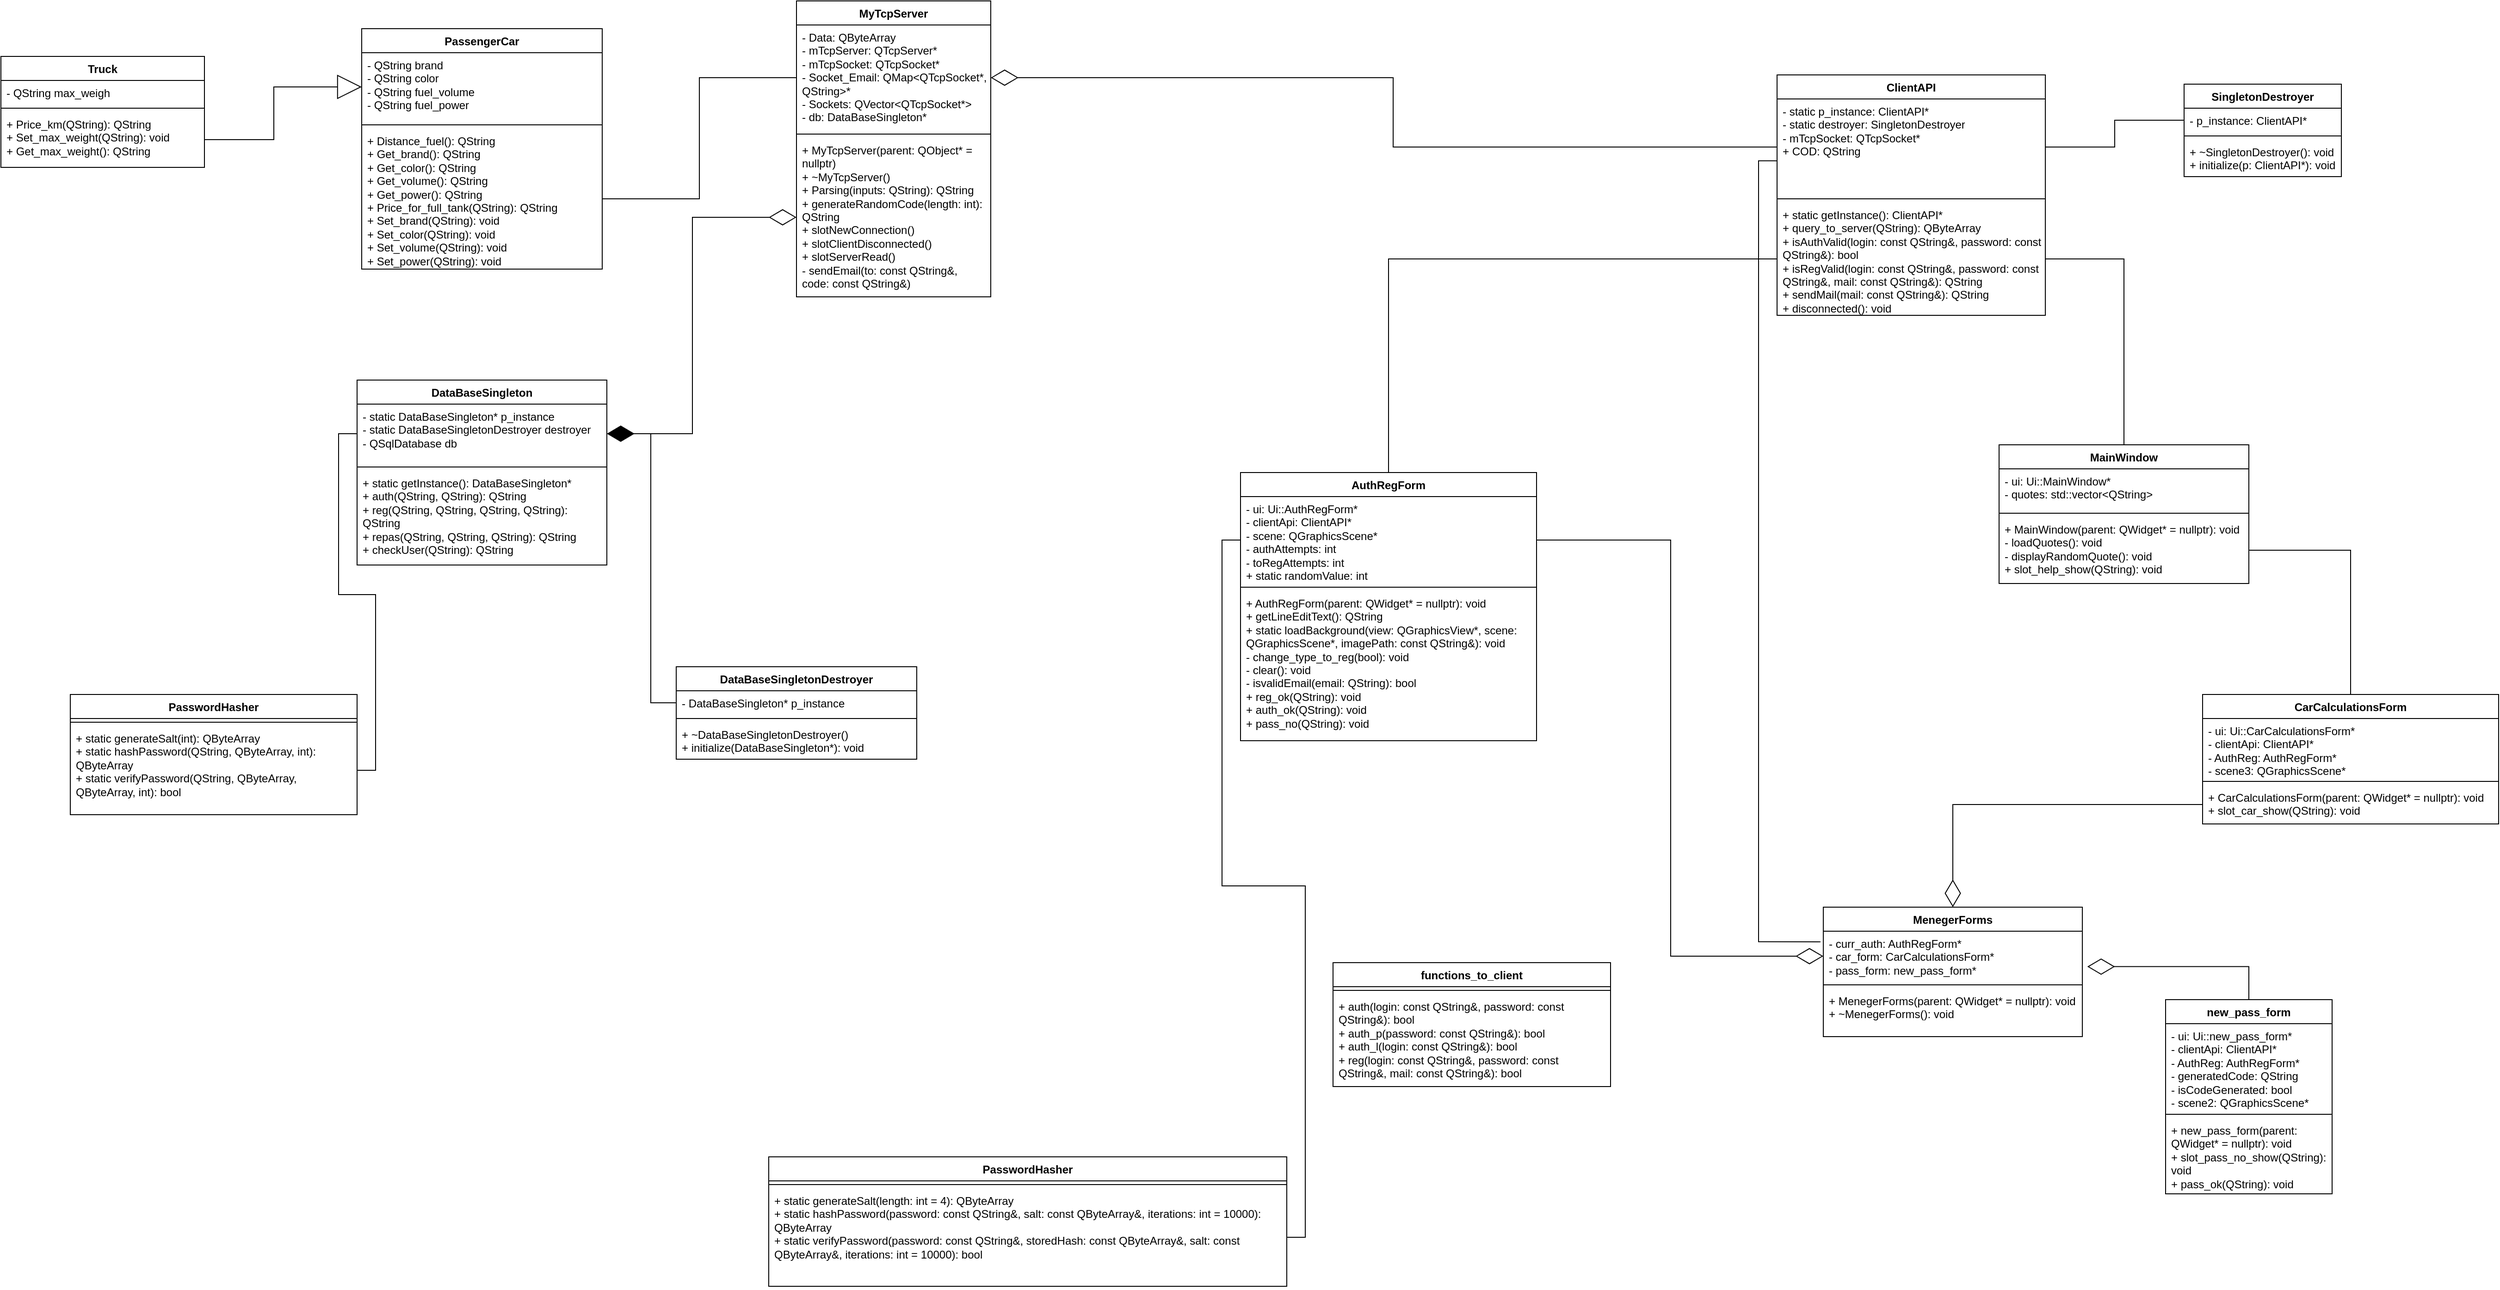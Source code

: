 <mxfile version="26.2.14">
  <diagram name="Страница — 1" id="rvQm59asrEr6rEy3niUR">
    <mxGraphModel dx="5007" dy="1487" grid="1" gridSize="10" guides="1" tooltips="1" connect="1" arrows="1" fold="1" page="1" pageScale="1" pageWidth="827" pageHeight="1169" math="0" shadow="0">
      <root>
        <mxCell id="0" />
        <mxCell id="1" parent="0" />
        <mxCell id="2TDB66tm4EquN85-QFAh-1" value="MyTcpServer" style="swimlane;fontStyle=1;align=center;verticalAlign=top;childLayout=stackLayout;horizontal=1;startSize=26;horizontalStack=0;resizeParent=1;resizeParentMax=0;resizeLast=0;collapsible=1;marginBottom=0;whiteSpace=wrap;html=1;" vertex="1" parent="1">
          <mxGeometry x="-180" y="30" width="210" height="320" as="geometry" />
        </mxCell>
        <mxCell id="2TDB66tm4EquN85-QFAh-2" value="- Data: QByteArray&lt;div&gt;- mTcpServer: QTcpServer*&lt;/div&gt;&lt;div&gt;- mTcpSocket: QTcpSocket*&lt;/div&gt;&lt;div&gt;- Socket_Email: QMap&amp;lt;QTcpSocket*, QString&amp;gt;*&lt;/div&gt;&lt;div&gt;- Sockets: QVector&amp;lt;QTcpSocket*&amp;gt;&lt;/div&gt;&lt;div&gt;- db: DataBaseSingleton*&lt;/div&gt;&lt;div&gt;&lt;br&gt;&lt;/div&gt;" style="text;strokeColor=none;fillColor=none;align=left;verticalAlign=top;spacingLeft=4;spacingRight=4;overflow=hidden;rotatable=0;points=[[0,0.5],[1,0.5]];portConstraint=eastwest;whiteSpace=wrap;html=1;" vertex="1" parent="2TDB66tm4EquN85-QFAh-1">
          <mxGeometry y="26" width="210" height="114" as="geometry" />
        </mxCell>
        <mxCell id="2TDB66tm4EquN85-QFAh-3" value="" style="line;strokeWidth=1;fillColor=none;align=left;verticalAlign=middle;spacingTop=-1;spacingLeft=3;spacingRight=3;rotatable=0;labelPosition=right;points=[];portConstraint=eastwest;strokeColor=inherit;" vertex="1" parent="2TDB66tm4EquN85-QFAh-1">
          <mxGeometry y="140" width="210" height="8" as="geometry" />
        </mxCell>
        <mxCell id="2TDB66tm4EquN85-QFAh-4" value="+ MyTcpServer(parent: QObject* = nullptr)&lt;div&gt;+ ~MyTcpServer()&lt;/div&gt;&lt;div&gt;+ Parsing(inputs: QString): QString&lt;/div&gt;&lt;div&gt;+ generateRandomCode(length: int): QString&lt;/div&gt;&lt;div&gt;+ slotNewConnection()&lt;/div&gt;&lt;div&gt;+ slotClientDisconnected()&lt;/div&gt;&lt;div&gt;+ slotServerRead()&lt;/div&gt;&lt;div&gt;- sendEmail(to: const QString&amp;amp;, code: const QString&amp;amp;)&lt;/div&gt;" style="text;strokeColor=none;fillColor=none;align=left;verticalAlign=top;spacingLeft=4;spacingRight=4;overflow=hidden;rotatable=0;points=[[0,0.5],[1,0.5]];portConstraint=eastwest;whiteSpace=wrap;html=1;" vertex="1" parent="2TDB66tm4EquN85-QFAh-1">
          <mxGeometry y="148" width="210" height="172" as="geometry" />
        </mxCell>
        <mxCell id="2TDB66tm4EquN85-QFAh-85" value="PasswordHasher" style="swimlane;fontStyle=1;align=center;verticalAlign=top;childLayout=stackLayout;horizontal=1;startSize=26;horizontalStack=0;resizeParent=1;resizeParentMax=0;resizeLast=0;collapsible=1;marginBottom=0;whiteSpace=wrap;html=1;" vertex="1" parent="1">
          <mxGeometry x="-210" y="1280" width="560" height="140" as="geometry" />
        </mxCell>
        <mxCell id="2TDB66tm4EquN85-QFAh-87" value="" style="line;strokeWidth=1;fillColor=none;align=left;verticalAlign=middle;spacingTop=-1;spacingLeft=3;spacingRight=3;rotatable=0;labelPosition=right;points=[];portConstraint=eastwest;strokeColor=inherit;" vertex="1" parent="2TDB66tm4EquN85-QFAh-85">
          <mxGeometry y="26" width="560" height="8" as="geometry" />
        </mxCell>
        <mxCell id="2TDB66tm4EquN85-QFAh-88" value="&lt;div&gt;+ static generateSalt(length: int = 4): QByteArray&lt;/div&gt;&lt;div&gt;+ static hashPassword(password: const QString&amp;amp;, salt: const QByteArray&amp;amp;, iterations: int = 10000): QByteArray&lt;/div&gt;&lt;div&gt;+ static verifyPassword(password: const QString&amp;amp;, storedHash: const QByteArray&amp;amp;, salt: const QByteArray&amp;amp;, iterations: int = 10000): bool&lt;/div&gt;&lt;div&gt;&lt;br&gt;&lt;/div&gt;" style="text;strokeColor=none;fillColor=none;align=left;verticalAlign=top;spacingLeft=4;spacingRight=4;overflow=hidden;rotatable=0;points=[[0,0.5],[1,0.5]];portConstraint=eastwest;whiteSpace=wrap;html=1;" vertex="1" parent="2TDB66tm4EquN85-QFAh-85">
          <mxGeometry y="34" width="560" height="106" as="geometry" />
        </mxCell>
        <mxCell id="2TDB66tm4EquN85-QFAh-145" style="edgeStyle=orthogonalEdgeStyle;rounded=0;orthogonalLoop=1;jettySize=auto;html=1;exitX=0.5;exitY=0;exitDx=0;exitDy=0;endArrow=none;startFill=0;" edge="1" parent="1" source="2TDB66tm4EquN85-QFAh-93" target="2TDB66tm4EquN85-QFAh-100">
          <mxGeometry relative="1" as="geometry">
            <mxPoint x="1010" y="380.0" as="targetPoint" />
          </mxGeometry>
        </mxCell>
        <mxCell id="2TDB66tm4EquN85-QFAh-93" value="AuthRegForm" style="swimlane;fontStyle=1;align=center;verticalAlign=top;childLayout=stackLayout;horizontal=1;startSize=26;horizontalStack=0;resizeParent=1;resizeParentMax=0;resizeLast=0;collapsible=1;marginBottom=0;whiteSpace=wrap;html=1;" vertex="1" parent="1">
          <mxGeometry x="300" y="540" width="320" height="290" as="geometry" />
        </mxCell>
        <mxCell id="2TDB66tm4EquN85-QFAh-94" value="&lt;div&gt;- ui: Ui::AuthRegForm*&lt;/div&gt;&lt;div&gt;- clientApi: ClientAPI*&lt;/div&gt;&lt;div&gt;- scene: QGraphicsScene*&lt;/div&gt;&lt;div&gt;- authAttempts: int&lt;/div&gt;&lt;div&gt;- toRegAttempts: int&lt;/div&gt;&lt;div&gt;+ static randomValue: int&lt;/div&gt;" style="text;strokeColor=none;fillColor=none;align=left;verticalAlign=top;spacingLeft=4;spacingRight=4;overflow=hidden;rotatable=0;points=[[0,0.5],[1,0.5]];portConstraint=eastwest;whiteSpace=wrap;html=1;" vertex="1" parent="2TDB66tm4EquN85-QFAh-93">
          <mxGeometry y="26" width="320" height="94" as="geometry" />
        </mxCell>
        <mxCell id="2TDB66tm4EquN85-QFAh-95" value="" style="line;strokeWidth=1;fillColor=none;align=left;verticalAlign=middle;spacingTop=-1;spacingLeft=3;spacingRight=3;rotatable=0;labelPosition=right;points=[];portConstraint=eastwest;strokeColor=inherit;" vertex="1" parent="2TDB66tm4EquN85-QFAh-93">
          <mxGeometry y="120" width="320" height="8" as="geometry" />
        </mxCell>
        <mxCell id="2TDB66tm4EquN85-QFAh-96" value="&lt;div&gt;+ AuthRegForm(parent: QWidget* = nullptr): void&lt;/div&gt;&lt;div&gt;+ getLineEditText(): QString&lt;/div&gt;&lt;div&gt;+ static loadBackground(view: QGraphicsView*, scene: QGraphicsScene*, imagePath: const QString&amp;amp;): void&lt;/div&gt;&lt;div&gt;- change_type_to_reg(bool): void&lt;/div&gt;&lt;div&gt;- clear(): void&lt;/div&gt;&lt;div&gt;- isvalidEmail(email: QString): bool&lt;/div&gt;&lt;div&gt;+ reg_ok(QString): void&lt;/div&gt;&lt;div&gt;+ auth_ok(QString): void&lt;/div&gt;&lt;div&gt;+ pass_no(QString): void&lt;/div&gt;" style="text;strokeColor=none;fillColor=none;align=left;verticalAlign=top;spacingLeft=4;spacingRight=4;overflow=hidden;rotatable=0;points=[[0,0.5],[1,0.5]];portConstraint=eastwest;whiteSpace=wrap;html=1;" vertex="1" parent="2TDB66tm4EquN85-QFAh-93">
          <mxGeometry y="128" width="320" height="162" as="geometry" />
        </mxCell>
        <mxCell id="2TDB66tm4EquN85-QFAh-97" value="ClientAPI" style="swimlane;fontStyle=1;align=center;verticalAlign=top;childLayout=stackLayout;horizontal=1;startSize=26;horizontalStack=0;resizeParent=1;resizeParentMax=0;resizeLast=0;collapsible=1;marginBottom=0;whiteSpace=wrap;html=1;" vertex="1" parent="1">
          <mxGeometry x="880" y="110" width="290" height="260" as="geometry" />
        </mxCell>
        <mxCell id="2TDB66tm4EquN85-QFAh-98" value="&lt;div&gt;- static p_instance: ClientAPI*&lt;/div&gt;&lt;div&gt;- static destroyer: SingletonDestroyer&lt;/div&gt;&lt;div&gt;- mTcpSocket: QTcpSocket*&lt;/div&gt;&lt;div&gt;+ COD: QString&lt;/div&gt;" style="text;strokeColor=none;fillColor=none;align=left;verticalAlign=top;spacingLeft=4;spacingRight=4;overflow=hidden;rotatable=0;points=[[0,0.5],[1,0.5]];portConstraint=eastwest;whiteSpace=wrap;html=1;" vertex="1" parent="2TDB66tm4EquN85-QFAh-97">
          <mxGeometry y="26" width="290" height="104" as="geometry" />
        </mxCell>
        <mxCell id="2TDB66tm4EquN85-QFAh-99" value="" style="line;strokeWidth=1;fillColor=none;align=left;verticalAlign=middle;spacingTop=-1;spacingLeft=3;spacingRight=3;rotatable=0;labelPosition=right;points=[];portConstraint=eastwest;strokeColor=inherit;" vertex="1" parent="2TDB66tm4EquN85-QFAh-97">
          <mxGeometry y="130" width="290" height="8" as="geometry" />
        </mxCell>
        <mxCell id="2TDB66tm4EquN85-QFAh-100" value="&lt;div&gt;+ static getInstance(): ClientAPI*&lt;/div&gt;&lt;div&gt;+ query_to_server(QString): QByteArray&lt;/div&gt;&lt;div&gt;+ isAuthValid(login: const QString&amp;amp;, password: const QString&amp;amp;): bool&lt;/div&gt;&lt;div&gt;+ isRegValid(login: const QString&amp;amp;, password: const QString&amp;amp;, mail: const QString&amp;amp;): QString&lt;/div&gt;&lt;div&gt;+ sendMail(mail: const QString&amp;amp;): QString&lt;/div&gt;&lt;div&gt;+ disconnected(): void&lt;/div&gt;" style="text;strokeColor=none;fillColor=none;align=left;verticalAlign=top;spacingLeft=4;spacingRight=4;overflow=hidden;rotatable=0;points=[[0,0.5],[1,0.5]];portConstraint=eastwest;whiteSpace=wrap;html=1;" vertex="1" parent="2TDB66tm4EquN85-QFAh-97">
          <mxGeometry y="138" width="290" height="122" as="geometry" />
        </mxCell>
        <mxCell id="2TDB66tm4EquN85-QFAh-102" value="SingletonDestroyer" style="swimlane;fontStyle=1;align=center;verticalAlign=top;childLayout=stackLayout;horizontal=1;startSize=26;horizontalStack=0;resizeParent=1;resizeParentMax=0;resizeLast=0;collapsible=1;marginBottom=0;whiteSpace=wrap;html=1;" vertex="1" parent="1">
          <mxGeometry x="1320" y="120" width="170" height="100" as="geometry" />
        </mxCell>
        <mxCell id="2TDB66tm4EquN85-QFAh-103" value="- p_instance: ClientAPI*" style="text;strokeColor=none;fillColor=none;align=left;verticalAlign=top;spacingLeft=4;spacingRight=4;overflow=hidden;rotatable=0;points=[[0,0.5],[1,0.5]];portConstraint=eastwest;whiteSpace=wrap;html=1;" vertex="1" parent="2TDB66tm4EquN85-QFAh-102">
          <mxGeometry y="26" width="170" height="26" as="geometry" />
        </mxCell>
        <mxCell id="2TDB66tm4EquN85-QFAh-104" value="" style="line;strokeWidth=1;fillColor=none;align=left;verticalAlign=middle;spacingTop=-1;spacingLeft=3;spacingRight=3;rotatable=0;labelPosition=right;points=[];portConstraint=eastwest;strokeColor=inherit;" vertex="1" parent="2TDB66tm4EquN85-QFAh-102">
          <mxGeometry y="52" width="170" height="8" as="geometry" />
        </mxCell>
        <mxCell id="2TDB66tm4EquN85-QFAh-105" value="&lt;div&gt;+ ~SingletonDestroyer(): void&lt;/div&gt;&lt;div&gt;+ initialize(p: ClientAPI*): void&lt;/div&gt;" style="text;strokeColor=none;fillColor=none;align=left;verticalAlign=top;spacingLeft=4;spacingRight=4;overflow=hidden;rotatable=0;points=[[0,0.5],[1,0.5]];portConstraint=eastwest;whiteSpace=wrap;html=1;" vertex="1" parent="2TDB66tm4EquN85-QFAh-102">
          <mxGeometry y="60" width="170" height="40" as="geometry" />
        </mxCell>
        <mxCell id="2TDB66tm4EquN85-QFAh-107" value="new_pass_form" style="swimlane;fontStyle=1;align=center;verticalAlign=top;childLayout=stackLayout;horizontal=1;startSize=26;horizontalStack=0;resizeParent=1;resizeParentMax=0;resizeLast=0;collapsible=1;marginBottom=0;whiteSpace=wrap;html=1;" vertex="1" parent="1">
          <mxGeometry x="1300" y="1110" width="180" height="210" as="geometry" />
        </mxCell>
        <mxCell id="2TDB66tm4EquN85-QFAh-108" value="&lt;div&gt;- ui: Ui::new_pass_form*&lt;/div&gt;&lt;div&gt;- clientApi: ClientAPI*&lt;/div&gt;&lt;div&gt;- AuthReg: AuthRegForm*&lt;/div&gt;&lt;div&gt;- generatedCode: QString&lt;/div&gt;&lt;div&gt;- isCodeGenerated: bool&lt;/div&gt;&lt;div&gt;- scene2: QGraphicsScene*&lt;/div&gt;&lt;div&gt;&lt;br&gt;&lt;/div&gt;" style="text;strokeColor=none;fillColor=none;align=left;verticalAlign=top;spacingLeft=4;spacingRight=4;overflow=hidden;rotatable=0;points=[[0,0.5],[1,0.5]];portConstraint=eastwest;whiteSpace=wrap;html=1;" vertex="1" parent="2TDB66tm4EquN85-QFAh-107">
          <mxGeometry y="26" width="180" height="94" as="geometry" />
        </mxCell>
        <mxCell id="2TDB66tm4EquN85-QFAh-109" value="" style="line;strokeWidth=1;fillColor=none;align=left;verticalAlign=middle;spacingTop=-1;spacingLeft=3;spacingRight=3;rotatable=0;labelPosition=right;points=[];portConstraint=eastwest;strokeColor=inherit;" vertex="1" parent="2TDB66tm4EquN85-QFAh-107">
          <mxGeometry y="120" width="180" height="8" as="geometry" />
        </mxCell>
        <mxCell id="2TDB66tm4EquN85-QFAh-110" value="&lt;div&gt;+ new_pass_form(parent: QWidget* = nullptr): void&lt;/div&gt;&lt;div&gt;+ slot_pass_no_show(QString): void&lt;/div&gt;&lt;div&gt;+ pass_ok(QString): void&lt;/div&gt;" style="text;strokeColor=none;fillColor=none;align=left;verticalAlign=top;spacingLeft=4;spacingRight=4;overflow=hidden;rotatable=0;points=[[0,0.5],[1,0.5]];portConstraint=eastwest;whiteSpace=wrap;html=1;" vertex="1" parent="2TDB66tm4EquN85-QFAh-107">
          <mxGeometry y="128" width="180" height="82" as="geometry" />
        </mxCell>
        <mxCell id="2TDB66tm4EquN85-QFAh-150" style="edgeStyle=orthogonalEdgeStyle;rounded=0;orthogonalLoop=1;jettySize=auto;html=1;exitX=0.5;exitY=0;exitDx=0;exitDy=0;entryX=0;entryY=0.5;entryDx=0;entryDy=0;endArrow=none;startFill=0;endFill=0;startArrow=diamondThin;endSize=27;startSize=27;" edge="1" parent="1" source="2TDB66tm4EquN85-QFAh-111" target="2TDB66tm4EquN85-QFAh-119">
          <mxGeometry relative="1" as="geometry" />
        </mxCell>
        <mxCell id="2TDB66tm4EquN85-QFAh-111" value="MenegerForms" style="swimlane;fontStyle=1;align=center;verticalAlign=top;childLayout=stackLayout;horizontal=1;startSize=26;horizontalStack=0;resizeParent=1;resizeParentMax=0;resizeLast=0;collapsible=1;marginBottom=0;whiteSpace=wrap;html=1;" vertex="1" parent="1">
          <mxGeometry x="930" y="1010" width="280" height="140" as="geometry" />
        </mxCell>
        <mxCell id="2TDB66tm4EquN85-QFAh-112" value="&lt;div&gt;- curr_auth: AuthRegForm*&lt;/div&gt;&lt;div&gt;- car_form: CarCalculationsForm*&lt;/div&gt;&lt;div&gt;- pass_form: new_pass_form*&lt;/div&gt;&lt;div&gt;&lt;br&gt;&lt;/div&gt;" style="text;strokeColor=none;fillColor=none;align=left;verticalAlign=top;spacingLeft=4;spacingRight=4;overflow=hidden;rotatable=0;points=[[0,0.5],[1,0.5]];portConstraint=eastwest;whiteSpace=wrap;html=1;" vertex="1" parent="2TDB66tm4EquN85-QFAh-111">
          <mxGeometry y="26" width="280" height="54" as="geometry" />
        </mxCell>
        <mxCell id="2TDB66tm4EquN85-QFAh-113" value="" style="line;strokeWidth=1;fillColor=none;align=left;verticalAlign=middle;spacingTop=-1;spacingLeft=3;spacingRight=3;rotatable=0;labelPosition=right;points=[];portConstraint=eastwest;strokeColor=inherit;" vertex="1" parent="2TDB66tm4EquN85-QFAh-111">
          <mxGeometry y="80" width="280" height="8" as="geometry" />
        </mxCell>
        <mxCell id="2TDB66tm4EquN85-QFAh-114" value="&lt;div&gt;+ MenegerForms(parent: QWidget* = nullptr): void&lt;/div&gt;&lt;div&gt;+ ~MenegerForms(): void&lt;/div&gt;" style="text;strokeColor=none;fillColor=none;align=left;verticalAlign=top;spacingLeft=4;spacingRight=4;overflow=hidden;rotatable=0;points=[[0,0.5],[1,0.5]];portConstraint=eastwest;whiteSpace=wrap;html=1;" vertex="1" parent="2TDB66tm4EquN85-QFAh-111">
          <mxGeometry y="88" width="280" height="52" as="geometry" />
        </mxCell>
        <mxCell id="2TDB66tm4EquN85-QFAh-148" style="edgeStyle=orthogonalEdgeStyle;rounded=0;orthogonalLoop=1;jettySize=auto;html=1;exitX=0.5;exitY=0;exitDx=0;exitDy=0;entryX=1;entryY=0.5;entryDx=0;entryDy=0;endArrow=none;startFill=0;" edge="1" parent="1" source="2TDB66tm4EquN85-QFAh-116" target="2TDB66tm4EquN85-QFAh-123">
          <mxGeometry relative="1" as="geometry" />
        </mxCell>
        <mxCell id="2TDB66tm4EquN85-QFAh-116" value="CarCalculationsForm" style="swimlane;fontStyle=1;align=center;verticalAlign=top;childLayout=stackLayout;horizontal=1;startSize=26;horizontalStack=0;resizeParent=1;resizeParentMax=0;resizeLast=0;collapsible=1;marginBottom=0;whiteSpace=wrap;html=1;" vertex="1" parent="1">
          <mxGeometry x="1340" y="780" width="320" height="140" as="geometry" />
        </mxCell>
        <mxCell id="2TDB66tm4EquN85-QFAh-117" value="&lt;div&gt;- ui: Ui::CarCalculationsForm*&lt;/div&gt;&lt;div&gt;- clientApi: ClientAPI*&lt;/div&gt;&lt;div&gt;- AuthReg: AuthRegForm*&lt;/div&gt;&lt;div&gt;- scene3: QGraphicsScene*&lt;/div&gt;" style="text;strokeColor=none;fillColor=none;align=left;verticalAlign=top;spacingLeft=4;spacingRight=4;overflow=hidden;rotatable=0;points=[[0,0.5],[1,0.5]];portConstraint=eastwest;whiteSpace=wrap;html=1;" vertex="1" parent="2TDB66tm4EquN85-QFAh-116">
          <mxGeometry y="26" width="320" height="64" as="geometry" />
        </mxCell>
        <mxCell id="2TDB66tm4EquN85-QFAh-118" value="" style="line;strokeWidth=1;fillColor=none;align=left;verticalAlign=middle;spacingTop=-1;spacingLeft=3;spacingRight=3;rotatable=0;labelPosition=right;points=[];portConstraint=eastwest;strokeColor=inherit;" vertex="1" parent="2TDB66tm4EquN85-QFAh-116">
          <mxGeometry y="90" width="320" height="8" as="geometry" />
        </mxCell>
        <mxCell id="2TDB66tm4EquN85-QFAh-119" value="&lt;div&gt;+ CarCalculationsForm(parent: QWidget* = nullptr): void&lt;/div&gt;&lt;div&gt;+ slot_car_show(QString): void&lt;/div&gt;" style="text;strokeColor=none;fillColor=none;align=left;verticalAlign=top;spacingLeft=4;spacingRight=4;overflow=hidden;rotatable=0;points=[[0,0.5],[1,0.5]];portConstraint=eastwest;whiteSpace=wrap;html=1;" vertex="1" parent="2TDB66tm4EquN85-QFAh-116">
          <mxGeometry y="98" width="320" height="42" as="geometry" />
        </mxCell>
        <mxCell id="2TDB66tm4EquN85-QFAh-147" style="edgeStyle=orthogonalEdgeStyle;rounded=0;orthogonalLoop=1;jettySize=auto;html=1;exitX=0.5;exitY=0;exitDx=0;exitDy=0;entryX=1;entryY=0.5;entryDx=0;entryDy=0;endArrow=none;startFill=0;" edge="1" parent="1" source="2TDB66tm4EquN85-QFAh-120" target="2TDB66tm4EquN85-QFAh-100">
          <mxGeometry relative="1" as="geometry" />
        </mxCell>
        <mxCell id="2TDB66tm4EquN85-QFAh-120" value="MainWindow" style="swimlane;fontStyle=1;align=center;verticalAlign=top;childLayout=stackLayout;horizontal=1;startSize=26;horizontalStack=0;resizeParent=1;resizeParentMax=0;resizeLast=0;collapsible=1;marginBottom=0;whiteSpace=wrap;html=1;" vertex="1" parent="1">
          <mxGeometry x="1120" y="510" width="270" height="150" as="geometry" />
        </mxCell>
        <mxCell id="2TDB66tm4EquN85-QFAh-121" value="&lt;div&gt;- ui: Ui::MainWindow*&lt;/div&gt;&lt;div&gt;- quotes: std::vector&amp;lt;QString&amp;gt;&lt;/div&gt;" style="text;strokeColor=none;fillColor=none;align=left;verticalAlign=top;spacingLeft=4;spacingRight=4;overflow=hidden;rotatable=0;points=[[0,0.5],[1,0.5]];portConstraint=eastwest;whiteSpace=wrap;html=1;" vertex="1" parent="2TDB66tm4EquN85-QFAh-120">
          <mxGeometry y="26" width="270" height="44" as="geometry" />
        </mxCell>
        <mxCell id="2TDB66tm4EquN85-QFAh-122" value="" style="line;strokeWidth=1;fillColor=none;align=left;verticalAlign=middle;spacingTop=-1;spacingLeft=3;spacingRight=3;rotatable=0;labelPosition=right;points=[];portConstraint=eastwest;strokeColor=inherit;" vertex="1" parent="2TDB66tm4EquN85-QFAh-120">
          <mxGeometry y="70" width="270" height="8" as="geometry" />
        </mxCell>
        <mxCell id="2TDB66tm4EquN85-QFAh-123" value="&lt;div&gt;+ MainWindow(parent: QWidget* = nullptr): void&lt;/div&gt;&lt;div&gt;- loadQuotes(): void&lt;/div&gt;&lt;div&gt;- displayRandomQuote(): void&lt;/div&gt;&lt;div&gt;+ slot_help_show(QString): void&lt;/div&gt;" style="text;strokeColor=none;fillColor=none;align=left;verticalAlign=top;spacingLeft=4;spacingRight=4;overflow=hidden;rotatable=0;points=[[0,0.5],[1,0.5]];portConstraint=eastwest;whiteSpace=wrap;html=1;" vertex="1" parent="2TDB66tm4EquN85-QFAh-120">
          <mxGeometry y="78" width="270" height="72" as="geometry" />
        </mxCell>
        <mxCell id="2TDB66tm4EquN85-QFAh-124" value="functions_to_client" style="swimlane;fontStyle=1;align=center;verticalAlign=top;childLayout=stackLayout;horizontal=1;startSize=26;horizontalStack=0;resizeParent=1;resizeParentMax=0;resizeLast=0;collapsible=1;marginBottom=0;whiteSpace=wrap;html=1;" vertex="1" parent="1">
          <mxGeometry x="400" y="1070" width="300" height="134" as="geometry" />
        </mxCell>
        <mxCell id="2TDB66tm4EquN85-QFAh-126" value="" style="line;strokeWidth=1;fillColor=none;align=left;verticalAlign=middle;spacingTop=-1;spacingLeft=3;spacingRight=3;rotatable=0;labelPosition=right;points=[];portConstraint=eastwest;strokeColor=inherit;" vertex="1" parent="2TDB66tm4EquN85-QFAh-124">
          <mxGeometry y="26" width="300" height="8" as="geometry" />
        </mxCell>
        <mxCell id="2TDB66tm4EquN85-QFAh-127" value="&lt;div&gt;+ auth(login: const QString&amp;amp;, password: const QString&amp;amp;): bool&lt;/div&gt;&lt;div&gt;+ auth_p(password: const QString&amp;amp;): bool&lt;/div&gt;&lt;div&gt;+ auth_l(login: const QString&amp;amp;): bool&lt;/div&gt;&lt;div&gt;+ reg(login: const QString&amp;amp;, password: const QString&amp;amp;, mail: const QString&amp;amp;): bool&lt;/div&gt;" style="text;strokeColor=none;fillColor=none;align=left;verticalAlign=top;spacingLeft=4;spacingRight=4;overflow=hidden;rotatable=0;points=[[0,0.5],[1,0.5]];portConstraint=eastwest;whiteSpace=wrap;html=1;" vertex="1" parent="2TDB66tm4EquN85-QFAh-124">
          <mxGeometry y="34" width="300" height="100" as="geometry" />
        </mxCell>
        <mxCell id="2TDB66tm4EquN85-QFAh-151" style="edgeStyle=orthogonalEdgeStyle;rounded=0;orthogonalLoop=1;jettySize=auto;html=1;exitX=0.5;exitY=0;exitDx=0;exitDy=0;entryX=1.019;entryY=0.709;entryDx=0;entryDy=0;entryPerimeter=0;endArrow=diamondThin;startFill=0;startArrow=none;endFill=0;endSize=27;" edge="1" parent="1" source="2TDB66tm4EquN85-QFAh-107" target="2TDB66tm4EquN85-QFAh-112">
          <mxGeometry relative="1" as="geometry" />
        </mxCell>
        <mxCell id="2TDB66tm4EquN85-QFAh-157" style="edgeStyle=orthogonalEdgeStyle;rounded=0;orthogonalLoop=1;jettySize=auto;html=1;exitX=0;exitY=0.5;exitDx=0;exitDy=0;entryX=1;entryY=0.5;entryDx=0;entryDy=0;endArrow=none;endFill=0;endSize=21;startFill=0;startArrow=diamondThin;startSize=27;" edge="1" parent="1" source="2TDB66tm4EquN85-QFAh-112" target="2TDB66tm4EquN85-QFAh-94">
          <mxGeometry relative="1" as="geometry" />
        </mxCell>
        <mxCell id="2TDB66tm4EquN85-QFAh-158" style="edgeStyle=orthogonalEdgeStyle;rounded=0;orthogonalLoop=1;jettySize=auto;html=1;exitX=-0.011;exitY=0.212;exitDx=0;exitDy=0;entryX=0;entryY=0.643;entryDx=0;entryDy=0;endArrow=none;startFill=0;endSize=27;entryPerimeter=0;exitPerimeter=0;" edge="1" parent="1" source="2TDB66tm4EquN85-QFAh-112" target="2TDB66tm4EquN85-QFAh-98">
          <mxGeometry relative="1" as="geometry">
            <mxPoint x="910" y="1055" as="sourcePoint" />
            <mxPoint x="860" y="180" as="targetPoint" />
          </mxGeometry>
        </mxCell>
        <mxCell id="2TDB66tm4EquN85-QFAh-159" style="edgeStyle=orthogonalEdgeStyle;rounded=0;orthogonalLoop=1;jettySize=auto;html=1;exitX=1;exitY=0.5;exitDx=0;exitDy=0;entryX=0;entryY=0.5;entryDx=0;entryDy=0;endArrow=none;startFill=0;" edge="1" parent="1" source="2TDB66tm4EquN85-QFAh-88" target="2TDB66tm4EquN85-QFAh-94">
          <mxGeometry relative="1" as="geometry" />
        </mxCell>
        <mxCell id="2TDB66tm4EquN85-QFAh-161" style="edgeStyle=orthogonalEdgeStyle;rounded=0;orthogonalLoop=1;jettySize=auto;html=1;exitX=0;exitY=0.5;exitDx=0;exitDy=0;entryX=1;entryY=0.5;entryDx=0;entryDy=0;endArrow=diamondThin;endFill=0;strokeWidth=1;startSize=15;endSize=27;" edge="1" parent="1" source="2TDB66tm4EquN85-QFAh-98" target="2TDB66tm4EquN85-QFAh-2">
          <mxGeometry relative="1" as="geometry" />
        </mxCell>
        <mxCell id="2TDB66tm4EquN85-QFAh-162" style="edgeStyle=orthogonalEdgeStyle;rounded=0;orthogonalLoop=1;jettySize=auto;html=1;exitX=0;exitY=0.5;exitDx=0;exitDy=0;entryX=1;entryY=0.5;entryDx=0;entryDy=0;endArrow=none;startFill=0;" edge="1" parent="1" source="2TDB66tm4EquN85-QFAh-103" target="2TDB66tm4EquN85-QFAh-98">
          <mxGeometry relative="1" as="geometry" />
        </mxCell>
        <mxCell id="2TDB66tm4EquN85-QFAh-163" value="DataBaseSingleton" style="swimlane;fontStyle=1;align=center;verticalAlign=top;childLayout=stackLayout;horizontal=1;startSize=26;horizontalStack=0;resizeParent=1;resizeParentMax=0;resizeLast=0;collapsible=1;marginBottom=0;whiteSpace=wrap;html=1;" vertex="1" parent="1">
          <mxGeometry x="-655" y="440" width="270" height="200" as="geometry" />
        </mxCell>
        <mxCell id="2TDB66tm4EquN85-QFAh-164" value="- static DataBaseSingleton* p_instance&amp;nbsp;&lt;div&gt;- static DataBaseSingletonDestroyer destroyer&amp;nbsp;&lt;/div&gt;&lt;div&gt;- QSqlDatabase db&lt;/div&gt;" style="text;strokeColor=none;fillColor=none;align=left;verticalAlign=top;spacingLeft=4;spacingRight=4;overflow=hidden;rotatable=0;points=[[0,0.5],[1,0.5]];portConstraint=eastwest;whiteSpace=wrap;html=1;" vertex="1" parent="2TDB66tm4EquN85-QFAh-163">
          <mxGeometry y="26" width="270" height="64" as="geometry" />
        </mxCell>
        <mxCell id="2TDB66tm4EquN85-QFAh-165" value="" style="line;strokeWidth=1;fillColor=none;align=left;verticalAlign=middle;spacingTop=-1;spacingLeft=3;spacingRight=3;rotatable=0;labelPosition=right;points=[];portConstraint=eastwest;strokeColor=inherit;" vertex="1" parent="2TDB66tm4EquN85-QFAh-163">
          <mxGeometry y="90" width="270" height="8" as="geometry" />
        </mxCell>
        <mxCell id="2TDB66tm4EquN85-QFAh-166" value="&lt;div&gt;+ static getInstance(): DataBaseSingleton*&lt;/div&gt;&lt;div&gt;+ auth(QString, QString): QString&lt;/div&gt;&lt;div&gt;+ reg(QString, QString, QString, QString): QString&lt;/div&gt;&lt;div&gt;+ repas(QString, QString, QString): QString&lt;/div&gt;&lt;div&gt;+ checkUser(QString): QString&lt;/div&gt;" style="text;strokeColor=none;fillColor=none;align=left;verticalAlign=top;spacingLeft=4;spacingRight=4;overflow=hidden;rotatable=0;points=[[0,0.5],[1,0.5]];portConstraint=eastwest;whiteSpace=wrap;html=1;" vertex="1" parent="2TDB66tm4EquN85-QFAh-163">
          <mxGeometry y="98" width="270" height="102" as="geometry" />
        </mxCell>
        <mxCell id="2TDB66tm4EquN85-QFAh-167" value="DataBaseSingletonDestroyer" style="swimlane;fontStyle=1;align=center;verticalAlign=top;childLayout=stackLayout;horizontal=1;startSize=26;horizontalStack=0;resizeParent=1;resizeParentMax=0;resizeLast=0;collapsible=1;marginBottom=0;whiteSpace=wrap;html=1;" vertex="1" parent="1">
          <mxGeometry x="-310" y="750" width="260" height="100" as="geometry" />
        </mxCell>
        <mxCell id="2TDB66tm4EquN85-QFAh-168" value="- DataBaseSingleton* p_instance" style="text;strokeColor=none;fillColor=none;align=left;verticalAlign=top;spacingLeft=4;spacingRight=4;overflow=hidden;rotatable=0;points=[[0,0.5],[1,0.5]];portConstraint=eastwest;whiteSpace=wrap;html=1;" vertex="1" parent="2TDB66tm4EquN85-QFAh-167">
          <mxGeometry y="26" width="260" height="26" as="geometry" />
        </mxCell>
        <mxCell id="2TDB66tm4EquN85-QFAh-169" value="" style="line;strokeWidth=1;fillColor=none;align=left;verticalAlign=middle;spacingTop=-1;spacingLeft=3;spacingRight=3;rotatable=0;labelPosition=right;points=[];portConstraint=eastwest;strokeColor=inherit;" vertex="1" parent="2TDB66tm4EquN85-QFAh-167">
          <mxGeometry y="52" width="260" height="8" as="geometry" />
        </mxCell>
        <mxCell id="2TDB66tm4EquN85-QFAh-170" value="&lt;div&gt;+ ~DataBaseSingletonDestroyer()&lt;/div&gt;&lt;div&gt;+ initialize(DataBaseSingleton*): void&lt;/div&gt;" style="text;strokeColor=none;fillColor=none;align=left;verticalAlign=top;spacingLeft=4;spacingRight=4;overflow=hidden;rotatable=0;points=[[0,0.5],[1,0.5]];portConstraint=eastwest;whiteSpace=wrap;html=1;" vertex="1" parent="2TDB66tm4EquN85-QFAh-167">
          <mxGeometry y="60" width="260" height="40" as="geometry" />
        </mxCell>
        <mxCell id="2TDB66tm4EquN85-QFAh-171" value="PasswordHasher" style="swimlane;fontStyle=1;align=center;verticalAlign=top;childLayout=stackLayout;horizontal=1;startSize=26;horizontalStack=0;resizeParent=1;resizeParentMax=0;resizeLast=0;collapsible=1;marginBottom=0;whiteSpace=wrap;html=1;" vertex="1" parent="1">
          <mxGeometry x="-965" y="780" width="310" height="130" as="geometry" />
        </mxCell>
        <mxCell id="2TDB66tm4EquN85-QFAh-173" value="" style="line;strokeWidth=1;fillColor=none;align=left;verticalAlign=middle;spacingTop=-1;spacingLeft=3;spacingRight=3;rotatable=0;labelPosition=right;points=[];portConstraint=eastwest;strokeColor=inherit;" vertex="1" parent="2TDB66tm4EquN85-QFAh-171">
          <mxGeometry y="26" width="310" height="8" as="geometry" />
        </mxCell>
        <mxCell id="2TDB66tm4EquN85-QFAh-174" value="&lt;div&gt;+ static generateSalt(int): QByteArray&lt;/div&gt;&lt;div&gt;+ static hashPassword(QString, QByteArray, int): QByteArray&lt;/div&gt;&lt;div&gt;+ static verifyPassword(QString, QByteArray, QByteArray, int): bool&lt;/div&gt;" style="text;strokeColor=none;fillColor=none;align=left;verticalAlign=top;spacingLeft=4;spacingRight=4;overflow=hidden;rotatable=0;points=[[0,0.5],[1,0.5]];portConstraint=eastwest;whiteSpace=wrap;html=1;" vertex="1" parent="2TDB66tm4EquN85-QFAh-171">
          <mxGeometry y="34" width="310" height="96" as="geometry" />
        </mxCell>
        <mxCell id="2TDB66tm4EquN85-QFAh-176" value="PassengerCar" style="swimlane;fontStyle=1;align=center;verticalAlign=top;childLayout=stackLayout;horizontal=1;startSize=26;horizontalStack=0;resizeParent=1;resizeParentMax=0;resizeLast=0;collapsible=1;marginBottom=0;whiteSpace=wrap;html=1;" vertex="1" parent="1">
          <mxGeometry x="-650" y="60" width="260" height="260" as="geometry" />
        </mxCell>
        <mxCell id="2TDB66tm4EquN85-QFAh-177" value="- QString brand&amp;nbsp;&lt;div&gt;- QString color&amp;nbsp;&lt;/div&gt;&lt;div&gt;- QString fuel_volume&amp;nbsp;&lt;/div&gt;&lt;div&gt;- QString fuel_power&lt;/div&gt;" style="text;strokeColor=none;fillColor=none;align=left;verticalAlign=top;spacingLeft=4;spacingRight=4;overflow=hidden;rotatable=0;points=[[0,0.5],[1,0.5]];portConstraint=eastwest;whiteSpace=wrap;html=1;" vertex="1" parent="2TDB66tm4EquN85-QFAh-176">
          <mxGeometry y="26" width="260" height="74" as="geometry" />
        </mxCell>
        <mxCell id="2TDB66tm4EquN85-QFAh-178" value="" style="line;strokeWidth=1;fillColor=none;align=left;verticalAlign=middle;spacingTop=-1;spacingLeft=3;spacingRight=3;rotatable=0;labelPosition=right;points=[];portConstraint=eastwest;strokeColor=inherit;" vertex="1" parent="2TDB66tm4EquN85-QFAh-176">
          <mxGeometry y="100" width="260" height="8" as="geometry" />
        </mxCell>
        <mxCell id="2TDB66tm4EquN85-QFAh-179" value="+ Distance_fuel(): QString&amp;nbsp;&lt;div&gt;+ Get_brand(): QString&amp;nbsp;&lt;/div&gt;&lt;div&gt;+ Get_color(): QString&amp;nbsp;&lt;/div&gt;&lt;div&gt;+ Get_volume(): QString&amp;nbsp;&lt;/div&gt;&lt;div&gt;+ Get_power(): QString&amp;nbsp;&lt;/div&gt;&lt;div&gt;+ Price_for_full_tank(QString): QString&amp;nbsp;&lt;/div&gt;&lt;div&gt;+ Set_brand(QString): void&amp;nbsp;&lt;/div&gt;&lt;div&gt;+ Set_color(QString): void&amp;nbsp;&lt;/div&gt;&lt;div&gt;+ Set_volume(QString): void&amp;nbsp;&lt;/div&gt;&lt;div&gt;+ Set_power(QString): void&lt;/div&gt;" style="text;strokeColor=none;fillColor=none;align=left;verticalAlign=top;spacingLeft=4;spacingRight=4;overflow=hidden;rotatable=0;points=[[0,0.5],[1,0.5]];portConstraint=eastwest;whiteSpace=wrap;html=1;" vertex="1" parent="2TDB66tm4EquN85-QFAh-176">
          <mxGeometry y="108" width="260" height="152" as="geometry" />
        </mxCell>
        <mxCell id="2TDB66tm4EquN85-QFAh-180" value="Truck" style="swimlane;fontStyle=1;align=center;verticalAlign=top;childLayout=stackLayout;horizontal=1;startSize=26;horizontalStack=0;resizeParent=1;resizeParentMax=0;resizeLast=0;collapsible=1;marginBottom=0;whiteSpace=wrap;html=1;" vertex="1" parent="1">
          <mxGeometry x="-1040" y="90" width="220" height="120" as="geometry" />
        </mxCell>
        <mxCell id="2TDB66tm4EquN85-QFAh-181" value="- QString max_weigh" style="text;strokeColor=none;fillColor=none;align=left;verticalAlign=top;spacingLeft=4;spacingRight=4;overflow=hidden;rotatable=0;points=[[0,0.5],[1,0.5]];portConstraint=eastwest;whiteSpace=wrap;html=1;" vertex="1" parent="2TDB66tm4EquN85-QFAh-180">
          <mxGeometry y="26" width="220" height="26" as="geometry" />
        </mxCell>
        <mxCell id="2TDB66tm4EquN85-QFAh-182" value="" style="line;strokeWidth=1;fillColor=none;align=left;verticalAlign=middle;spacingTop=-1;spacingLeft=3;spacingRight=3;rotatable=0;labelPosition=right;points=[];portConstraint=eastwest;strokeColor=inherit;" vertex="1" parent="2TDB66tm4EquN85-QFAh-180">
          <mxGeometry y="52" width="220" height="8" as="geometry" />
        </mxCell>
        <mxCell id="2TDB66tm4EquN85-QFAh-183" value="+ Price_km(QString): QString&amp;nbsp;&lt;div&gt;+ Set_max_weight(QString): void&amp;nbsp;&lt;/div&gt;&lt;div&gt;+ Get_max_weight(): QString&lt;/div&gt;" style="text;strokeColor=none;fillColor=none;align=left;verticalAlign=top;spacingLeft=4;spacingRight=4;overflow=hidden;rotatable=0;points=[[0,0.5],[1,0.5]];portConstraint=eastwest;whiteSpace=wrap;html=1;" vertex="1" parent="2TDB66tm4EquN85-QFAh-180">
          <mxGeometry y="60" width="220" height="60" as="geometry" />
        </mxCell>
        <mxCell id="2TDB66tm4EquN85-QFAh-184" style="edgeStyle=orthogonalEdgeStyle;rounded=0;orthogonalLoop=1;jettySize=auto;html=1;exitX=1;exitY=0.5;exitDx=0;exitDy=0;entryX=0;entryY=0.5;entryDx=0;entryDy=0;endArrow=none;startFill=0;" edge="1" parent="1" source="2TDB66tm4EquN85-QFAh-174" target="2TDB66tm4EquN85-QFAh-164">
          <mxGeometry relative="1" as="geometry" />
        </mxCell>
        <mxCell id="2TDB66tm4EquN85-QFAh-185" style="edgeStyle=orthogonalEdgeStyle;rounded=0;orthogonalLoop=1;jettySize=auto;html=1;exitX=1;exitY=0.5;exitDx=0;exitDy=0;entryX=0;entryY=0.5;entryDx=0;entryDy=0;endArrow=none;startFill=0;" edge="1" parent="1" source="2TDB66tm4EquN85-QFAh-179" target="2TDB66tm4EquN85-QFAh-2">
          <mxGeometry relative="1" as="geometry" />
        </mxCell>
        <mxCell id="2TDB66tm4EquN85-QFAh-186" style="edgeStyle=orthogonalEdgeStyle;rounded=0;orthogonalLoop=1;jettySize=auto;html=1;exitX=1;exitY=0.5;exitDx=0;exitDy=0;entryX=0;entryY=0.5;entryDx=0;entryDy=0;endArrow=block;endFill=0;endSize=24;" edge="1" parent="1" source="2TDB66tm4EquN85-QFAh-183" target="2TDB66tm4EquN85-QFAh-177">
          <mxGeometry relative="1" as="geometry" />
        </mxCell>
        <mxCell id="2TDB66tm4EquN85-QFAh-187" style="edgeStyle=orthogonalEdgeStyle;rounded=0;orthogonalLoop=1;jettySize=auto;html=1;exitX=0;exitY=0.5;exitDx=0;exitDy=0;entryX=1;entryY=0.5;entryDx=0;entryDy=0;endArrow=diamondThin;endFill=1;strokeWidth=1;endSize=27;" edge="1" parent="1" source="2TDB66tm4EquN85-QFAh-168" target="2TDB66tm4EquN85-QFAh-164">
          <mxGeometry relative="1" as="geometry" />
        </mxCell>
        <mxCell id="2TDB66tm4EquN85-QFAh-188" style="edgeStyle=orthogonalEdgeStyle;rounded=0;orthogonalLoop=1;jettySize=auto;html=1;exitX=1;exitY=0.5;exitDx=0;exitDy=0;entryX=0;entryY=0.5;entryDx=0;entryDy=0;endArrow=diamondThin;endFill=0;endSize=27;" edge="1" parent="1" source="2TDB66tm4EquN85-QFAh-164" target="2TDB66tm4EquN85-QFAh-4">
          <mxGeometry relative="1" as="geometry" />
        </mxCell>
      </root>
    </mxGraphModel>
  </diagram>
</mxfile>
